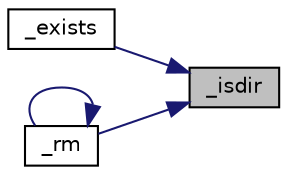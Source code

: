 digraph "_isdir"
{
 // LATEX_PDF_SIZE
  bgcolor="transparent";
  edge [fontname="Helvetica",fontsize="10",labelfontname="Helvetica",labelfontsize="10"];
  node [fontname="Helvetica",fontsize="10",shape=record];
  rankdir="RL";
  Node1 [label="_isdir",height=0.2,width=0.4,color="black", fillcolor="grey75", style="filled", fontcolor="black",tooltip="Checks if path is a directory or not."];
  Node1 -> Node2 [dir="back",color="midnightblue",fontsize="10",style="solid",fontname="Helvetica"];
  Node2 [label="_exists",height=0.2,width=0.4,color="black",URL="$da/dbd/group__EXISTS.html#ga8c86753b6958c6956a8415a564aadac8",tooltip="Chesks if provided path exists ir not."];
  Node1 -> Node3 [dir="back",color="midnightblue",fontsize="10",style="solid",fontname="Helvetica"];
  Node3 [label="_rm",height=0.2,width=0.4,color="black",URL="$d5/d04/group__RM.html#ga35042f1b0d577d4cfcf8fd97b229d4b5",tooltip=" "];
  Node3 -> Node3 [dir="back",color="midnightblue",fontsize="10",style="solid",fontname="Helvetica"];
}
